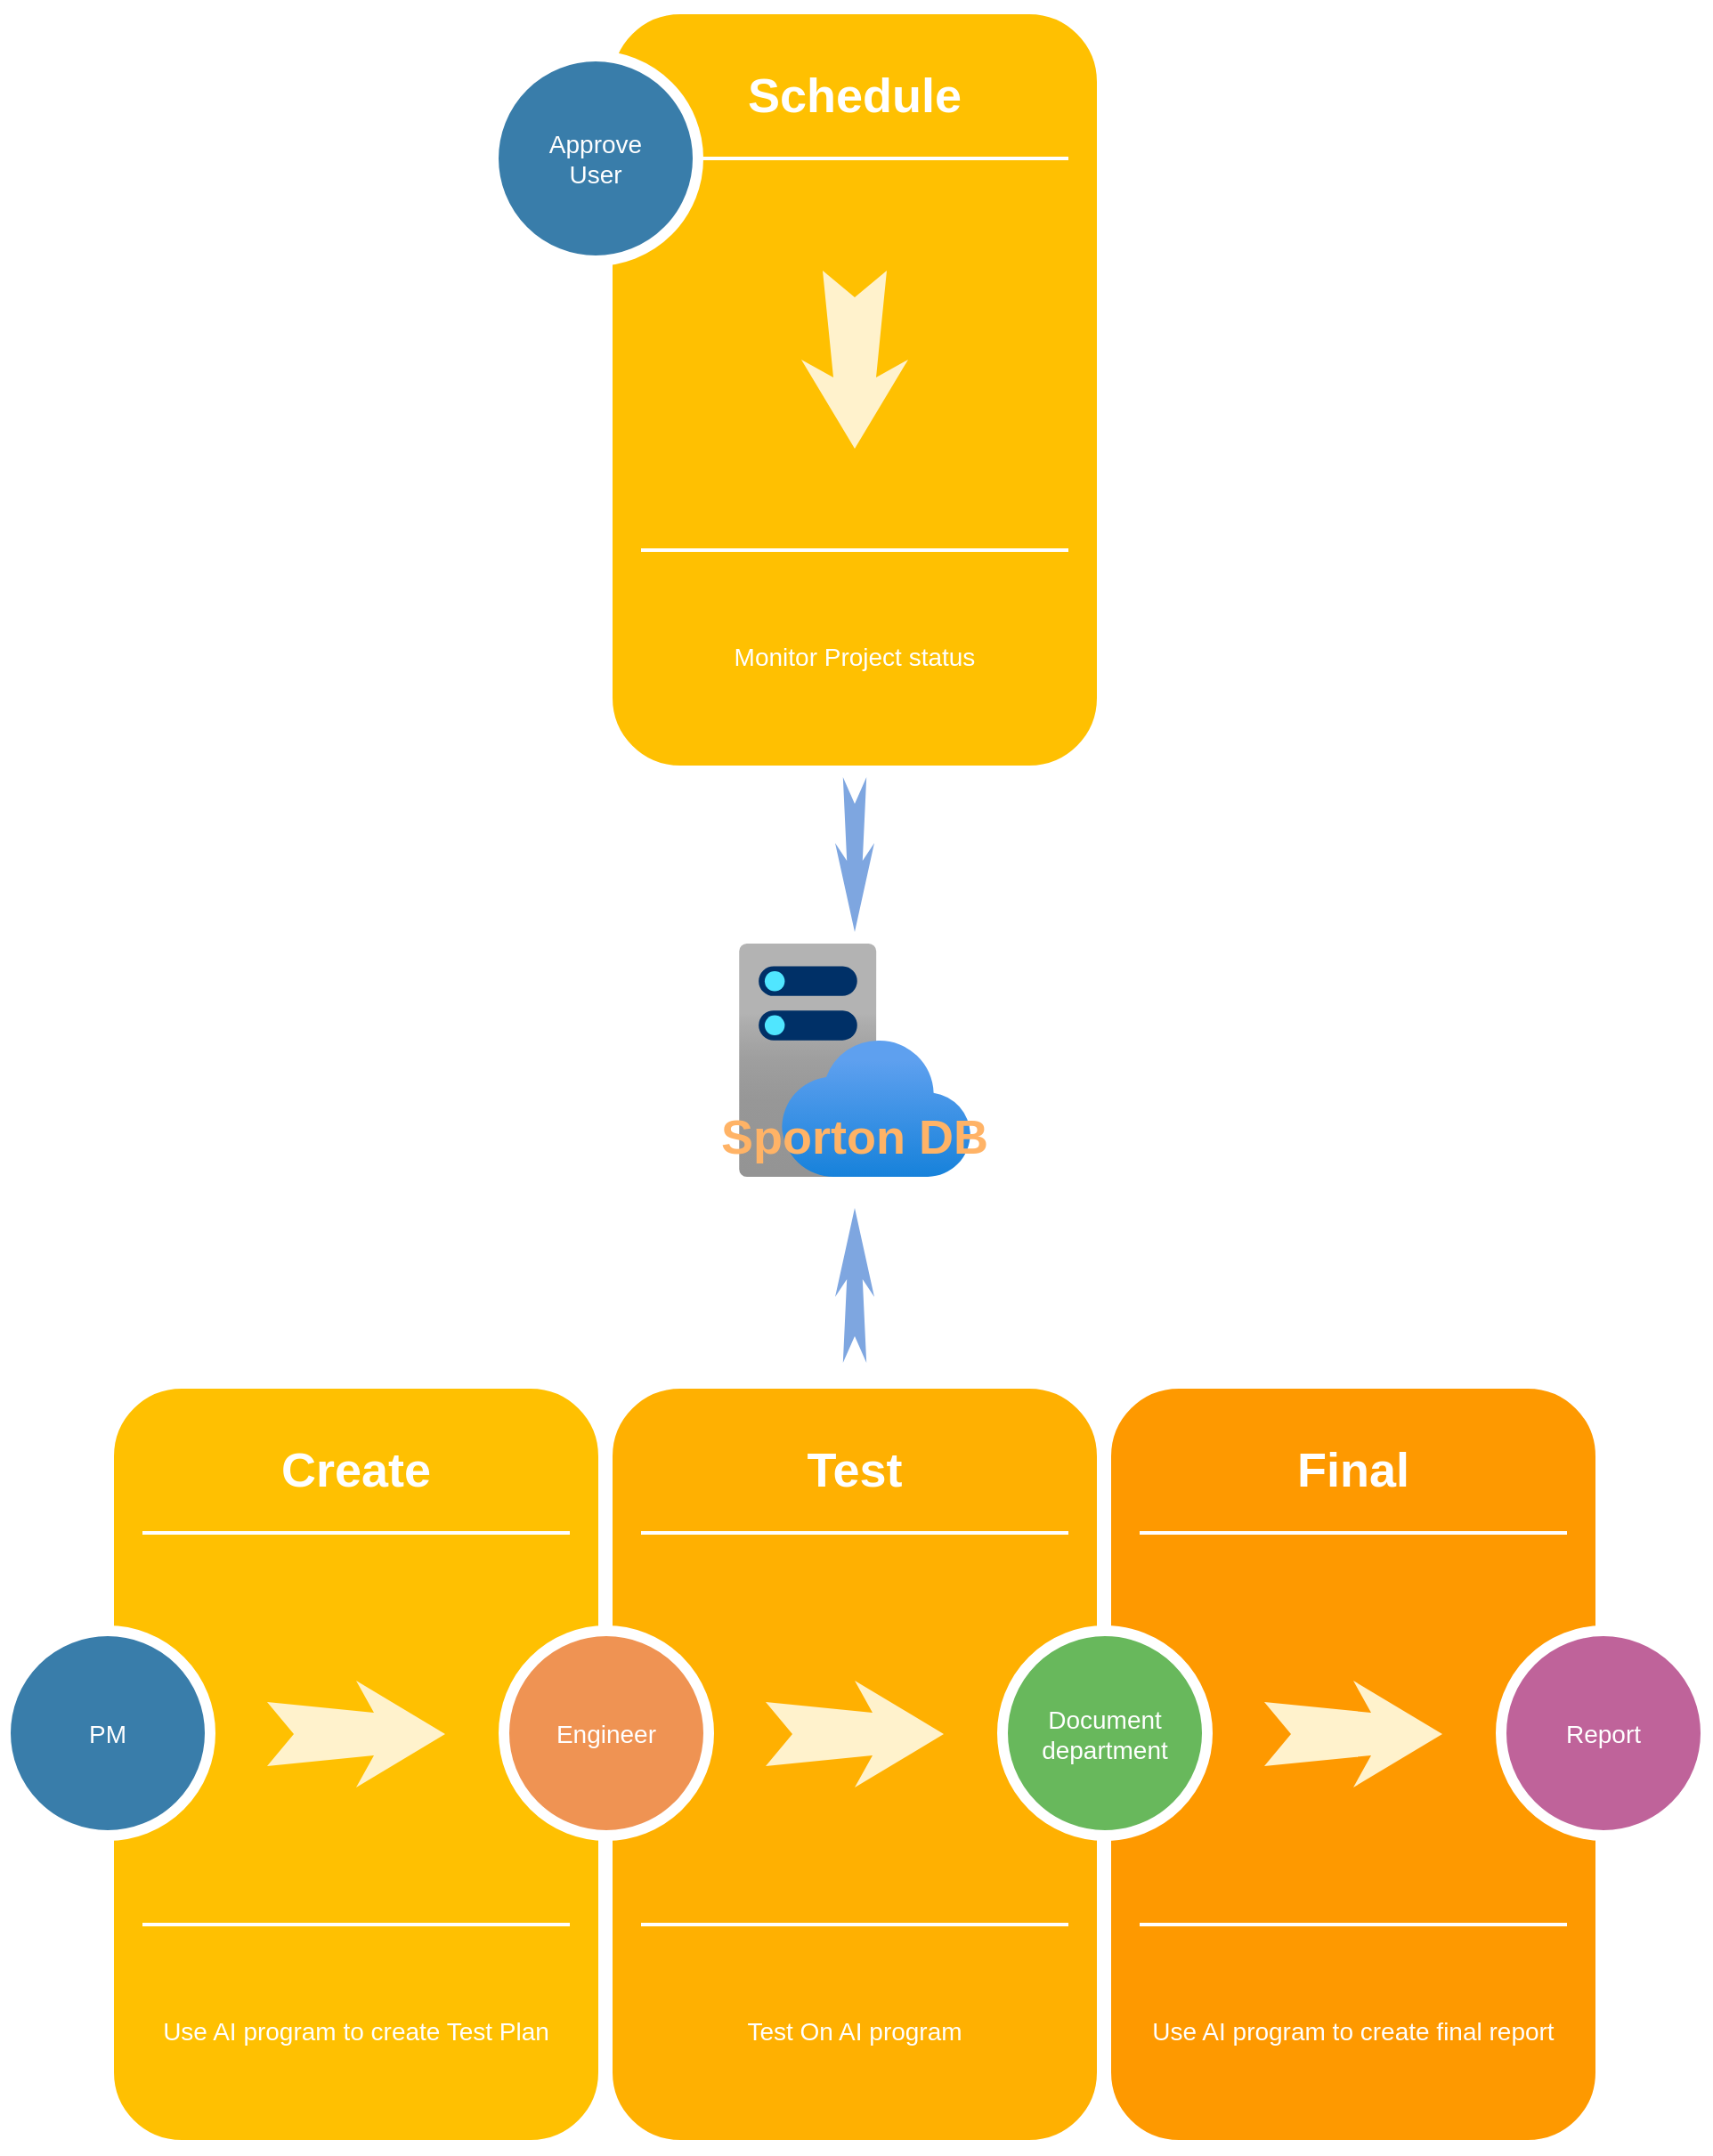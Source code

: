 <mxfile version="18.1.2" type="github">
  <diagram name="Page-1" id="12e1b939-464a-85fe-373e-61e167be1490">
    <mxGraphModel dx="2370" dy="1270" grid="0" gridSize="10" guides="1" tooltips="1" connect="1" arrows="1" fold="1" page="1" pageScale="1.5" pageWidth="1169" pageHeight="826" background="none" math="0" shadow="0">
      <root>
        <mxCell id="0" />
        <mxCell id="1" parent="0" />
        <mxCell id="60da8b9f42644d3a-17" value="" style="whiteSpace=wrap;html=1;rounded=1;shadow=0;strokeWidth=8;fontSize=20;align=center;fillColor=#FFC001;strokeColor=#FFFFFF;" parent="1" vertex="1">
          <mxGeometry x="481" y="797" width="280" height="430" as="geometry" />
        </mxCell>
        <mxCell id="60da8b9f42644d3a-18" value="Create" style="text;html=1;strokeColor=none;fillColor=none;align=center;verticalAlign=middle;whiteSpace=wrap;rounded=0;shadow=0;fontSize=27;fontColor=#FFFFFF;fontStyle=1" parent="1" vertex="1">
          <mxGeometry x="481" y="817" width="280" height="60" as="geometry" />
        </mxCell>
        <mxCell id="60da8b9f42644d3a-19" value="Use AI program to create Test Plan" style="text;html=1;strokeColor=none;fillColor=none;align=center;verticalAlign=middle;whiteSpace=wrap;rounded=0;shadow=0;fontSize=14;fontColor=#FFFFFF;" parent="1" vertex="1">
          <mxGeometry x="481" y="1117" width="280" height="90" as="geometry" />
        </mxCell>
        <mxCell id="60da8b9f42644d3a-20" value="" style="line;strokeWidth=2;html=1;rounded=0;shadow=0;fontSize=27;align=center;fillColor=none;strokeColor=#FFFFFF;" parent="1" vertex="1">
          <mxGeometry x="501" y="877" width="240" height="10" as="geometry" />
        </mxCell>
        <mxCell id="60da8b9f42644d3a-21" value="" style="line;strokeWidth=2;html=1;rounded=0;shadow=0;fontSize=27;align=center;fillColor=none;strokeColor=#FFFFFF;" parent="1" vertex="1">
          <mxGeometry x="501" y="1097" width="240" height="10" as="geometry" />
        </mxCell>
        <mxCell id="60da8b9f42644d3a-22" value="PM" style="ellipse;whiteSpace=wrap;html=1;rounded=0;shadow=0;strokeWidth=6;fontSize=14;align=center;fillColor=#397DAA;strokeColor=#FFFFFF;fontColor=#FFFFFF;" parent="1" vertex="1">
          <mxGeometry x="424" y="937" width="115" height="115" as="geometry" />
        </mxCell>
        <mxCell id="60da8b9f42644d3a-23" value="" style="html=1;shadow=0;dashed=0;align=center;verticalAlign=middle;shape=mxgraph.arrows2.stylisedArrow;dy=0.6;dx=40;notch=15;feather=0.4;rounded=0;strokeWidth=1;fontSize=27;strokeColor=none;fillColor=#fff2cc;" parent="1" vertex="1">
          <mxGeometry x="571" y="965" width="100" height="60" as="geometry" />
        </mxCell>
        <mxCell id="60da8b9f42644d3a-24" value="" style="whiteSpace=wrap;html=1;rounded=1;shadow=0;strokeWidth=8;fontSize=20;align=center;fillColor=#FFB001;strokeColor=#FFFFFF;" parent="1" vertex="1">
          <mxGeometry x="761" y="797" width="280" height="430" as="geometry" />
        </mxCell>
        <mxCell id="60da8b9f42644d3a-25" value="Test" style="text;html=1;strokeColor=none;fillColor=none;align=center;verticalAlign=middle;whiteSpace=wrap;rounded=0;shadow=0;fontSize=27;fontColor=#FFFFFF;fontStyle=1" parent="1" vertex="1">
          <mxGeometry x="761" y="817" width="280" height="60" as="geometry" />
        </mxCell>
        <mxCell id="60da8b9f42644d3a-26" value="Test On AI program" style="text;html=1;strokeColor=none;fillColor=none;align=center;verticalAlign=middle;whiteSpace=wrap;rounded=0;shadow=0;fontSize=14;fontColor=#FFFFFF;" parent="1" vertex="1">
          <mxGeometry x="761" y="1117" width="280" height="90" as="geometry" />
        </mxCell>
        <mxCell id="60da8b9f42644d3a-27" value="" style="line;strokeWidth=2;html=1;rounded=0;shadow=0;fontSize=27;align=center;fillColor=none;strokeColor=#FFFFFF;" parent="1" vertex="1">
          <mxGeometry x="781" y="877" width="240" height="10" as="geometry" />
        </mxCell>
        <mxCell id="60da8b9f42644d3a-28" value="" style="line;strokeWidth=2;html=1;rounded=0;shadow=0;fontSize=27;align=center;fillColor=none;strokeColor=#FFFFFF;" parent="1" vertex="1">
          <mxGeometry x="781" y="1097" width="240" height="10" as="geometry" />
        </mxCell>
        <mxCell id="60da8b9f42644d3a-29" value="Engineer" style="ellipse;whiteSpace=wrap;html=1;rounded=0;shadow=0;strokeWidth=6;fontSize=14;align=center;fillColor=#EF9353;strokeColor=#FFFFFF;fontColor=#FFFFFF;" parent="1" vertex="1">
          <mxGeometry x="704" y="937" width="115" height="115" as="geometry" />
        </mxCell>
        <mxCell id="60da8b9f42644d3a-30" value="" style="html=1;shadow=0;dashed=0;align=center;verticalAlign=middle;shape=mxgraph.arrows2.stylisedArrow;dy=0.6;dx=40;notch=15;feather=0.4;rounded=0;strokeWidth=1;fontSize=27;strokeColor=none;fillColor=#fff2cc;" parent="1" vertex="1">
          <mxGeometry x="851" y="965" width="100" height="60" as="geometry" />
        </mxCell>
        <mxCell id="60da8b9f42644d3a-31" value="" style="whiteSpace=wrap;html=1;rounded=1;shadow=0;strokeWidth=8;fontSize=20;align=center;fillColor=#FE9900;strokeColor=#FFFFFF;" parent="1" vertex="1">
          <mxGeometry x="1041" y="797" width="280" height="430" as="geometry" />
        </mxCell>
        <mxCell id="60da8b9f42644d3a-32" value="Final" style="text;html=1;strokeColor=none;fillColor=none;align=center;verticalAlign=middle;whiteSpace=wrap;rounded=0;shadow=0;fontSize=27;fontColor=#FFFFFF;fontStyle=1" parent="1" vertex="1">
          <mxGeometry x="1041" y="817" width="280" height="60" as="geometry" />
        </mxCell>
        <mxCell id="60da8b9f42644d3a-33" value="Use AI program to create final report" style="text;html=1;strokeColor=none;fillColor=none;align=center;verticalAlign=middle;whiteSpace=wrap;rounded=0;shadow=0;fontSize=14;fontColor=#FFFFFF;" parent="1" vertex="1">
          <mxGeometry x="1041" y="1117" width="280" height="90" as="geometry" />
        </mxCell>
        <mxCell id="60da8b9f42644d3a-34" value="" style="line;strokeWidth=2;html=1;rounded=0;shadow=0;fontSize=27;align=center;fillColor=none;strokeColor=#FFFFFF;" parent="1" vertex="1">
          <mxGeometry x="1061" y="877" width="240" height="10" as="geometry" />
        </mxCell>
        <mxCell id="60da8b9f42644d3a-35" value="" style="line;strokeWidth=2;html=1;rounded=0;shadow=0;fontSize=27;align=center;fillColor=none;strokeColor=#FFFFFF;" parent="1" vertex="1">
          <mxGeometry x="1061" y="1097" width="240" height="10" as="geometry" />
        </mxCell>
        <mxCell id="60da8b9f42644d3a-36" value="Document department" style="ellipse;whiteSpace=wrap;html=1;rounded=0;shadow=0;strokeWidth=6;fontSize=14;align=center;fillColor=#68B85C;strokeColor=#FFFFFF;fontColor=#FFFFFF;" parent="1" vertex="1">
          <mxGeometry x="984" y="937" width="115" height="115" as="geometry" />
        </mxCell>
        <mxCell id="60da8b9f42644d3a-37" value="" style="html=1;shadow=0;dashed=0;align=center;verticalAlign=middle;shape=mxgraph.arrows2.stylisedArrow;dy=0.6;dx=40;notch=15;feather=0.4;rounded=0;strokeWidth=1;fontSize=27;strokeColor=none;fillColor=#fff2cc;" parent="1" vertex="1">
          <mxGeometry x="1131" y="965" width="100" height="60" as="geometry" />
        </mxCell>
        <mxCell id="60da8b9f42644d3a-38" value="Report" style="ellipse;whiteSpace=wrap;html=1;rounded=0;shadow=0;strokeWidth=6;fontSize=14;align=center;fillColor=#BF639A;strokeColor=#FFFFFF;fontColor=#FFFFFF;" parent="1" vertex="1">
          <mxGeometry x="1264" y="937" width="115" height="115" as="geometry" />
        </mxCell>
        <mxCell id="Th8kPZUuSzSP7sp0Dgvc-1" value="" style="whiteSpace=wrap;html=1;rounded=1;shadow=0;strokeWidth=8;fontSize=20;align=center;fillColor=#FFC001;strokeColor=#FFFFFF;" vertex="1" parent="1">
          <mxGeometry x="761" y="25" width="280" height="430" as="geometry" />
        </mxCell>
        <mxCell id="Th8kPZUuSzSP7sp0Dgvc-2" value="Schedule" style="text;html=1;strokeColor=none;fillColor=none;align=center;verticalAlign=middle;whiteSpace=wrap;rounded=0;shadow=0;fontSize=27;fontColor=#FFFFFF;fontStyle=1" vertex="1" parent="1">
          <mxGeometry x="761" y="45" width="280" height="60" as="geometry" />
        </mxCell>
        <mxCell id="Th8kPZUuSzSP7sp0Dgvc-3" value="Monitor Project status" style="text;html=1;strokeColor=none;fillColor=none;align=center;verticalAlign=middle;whiteSpace=wrap;rounded=0;shadow=0;fontSize=14;fontColor=#FFFFFF;" vertex="1" parent="1">
          <mxGeometry x="761" y="345" width="280" height="90" as="geometry" />
        </mxCell>
        <mxCell id="Th8kPZUuSzSP7sp0Dgvc-4" value="" style="line;strokeWidth=2;html=1;rounded=0;shadow=0;fontSize=27;align=center;fillColor=none;strokeColor=#FFFFFF;" vertex="1" parent="1">
          <mxGeometry x="781" y="105" width="240" height="10" as="geometry" />
        </mxCell>
        <mxCell id="Th8kPZUuSzSP7sp0Dgvc-5" value="" style="line;strokeWidth=2;html=1;rounded=0;shadow=0;fontSize=27;align=center;fillColor=none;strokeColor=#FFFFFF;" vertex="1" parent="1">
          <mxGeometry x="781" y="325" width="240" height="10" as="geometry" />
        </mxCell>
        <mxCell id="Th8kPZUuSzSP7sp0Dgvc-6" value="Approve&lt;br&gt;User" style="ellipse;whiteSpace=wrap;html=1;rounded=0;shadow=0;strokeWidth=6;fontSize=14;align=center;fillColor=#397DAA;strokeColor=#FFFFFF;fontColor=#FFFFFF;" vertex="1" parent="1">
          <mxGeometry x="698" y="52.5" width="115" height="115" as="geometry" />
        </mxCell>
        <mxCell id="Th8kPZUuSzSP7sp0Dgvc-7" value="" style="html=1;shadow=0;dashed=0;align=center;verticalAlign=middle;shape=mxgraph.arrows2.stylisedArrow;dy=0.6;dx=40;notch=15;feather=0.4;rounded=0;strokeWidth=1;fontSize=27;strokeColor=none;fillColor=#fff2cc;rotation=90;" vertex="1" parent="1">
          <mxGeometry x="851" y="193" width="100" height="60" as="geometry" />
        </mxCell>
        <mxCell id="Th8kPZUuSzSP7sp0Dgvc-10" value="" style="aspect=fixed;html=1;points=[];align=center;image;fontSize=12;image=img/lib/azure2/app_services/App_Service_Plans.svg;" vertex="1" parent="1">
          <mxGeometry x="835.5" y="551" width="131" height="131" as="geometry" />
        </mxCell>
        <mxCell id="Th8kPZUuSzSP7sp0Dgvc-11" value="&lt;font color=&quot;#ffb366&quot;&gt;Sporton DB&lt;/font&gt;" style="text;html=1;strokeColor=none;fillColor=none;align=center;verticalAlign=middle;whiteSpace=wrap;rounded=0;shadow=0;fontSize=27;fontColor=#FFFFFF;fontStyle=1" vertex="1" parent="1">
          <mxGeometry x="761" y="630" width="280" height="60" as="geometry" />
        </mxCell>
        <mxCell id="Th8kPZUuSzSP7sp0Dgvc-12" value="" style="html=1;shadow=0;dashed=0;align=center;verticalAlign=middle;shape=mxgraph.arrows2.stylisedArrow;dy=0.6;dx=40;notch=15;feather=0.4;rounded=0;strokeWidth=1;fontSize=27;strokeColor=none;fillColor=#7EA6E0;rotation=90;" vertex="1" parent="1">
          <mxGeometry x="857.5" y="490" width="87" height="22" as="geometry" />
        </mxCell>
        <mxCell id="Th8kPZUuSzSP7sp0Dgvc-13" value="" style="html=1;shadow=0;dashed=0;align=center;verticalAlign=middle;shape=mxgraph.arrows2.stylisedArrow;dy=0.6;dx=40;notch=15;feather=0.4;rounded=0;strokeWidth=1;fontSize=27;strokeColor=none;fillColor=#7EA6E0;rotation=-90;" vertex="1" parent="1">
          <mxGeometry x="857.5" y="732" width="87" height="22" as="geometry" />
        </mxCell>
      </root>
    </mxGraphModel>
  </diagram>
</mxfile>

